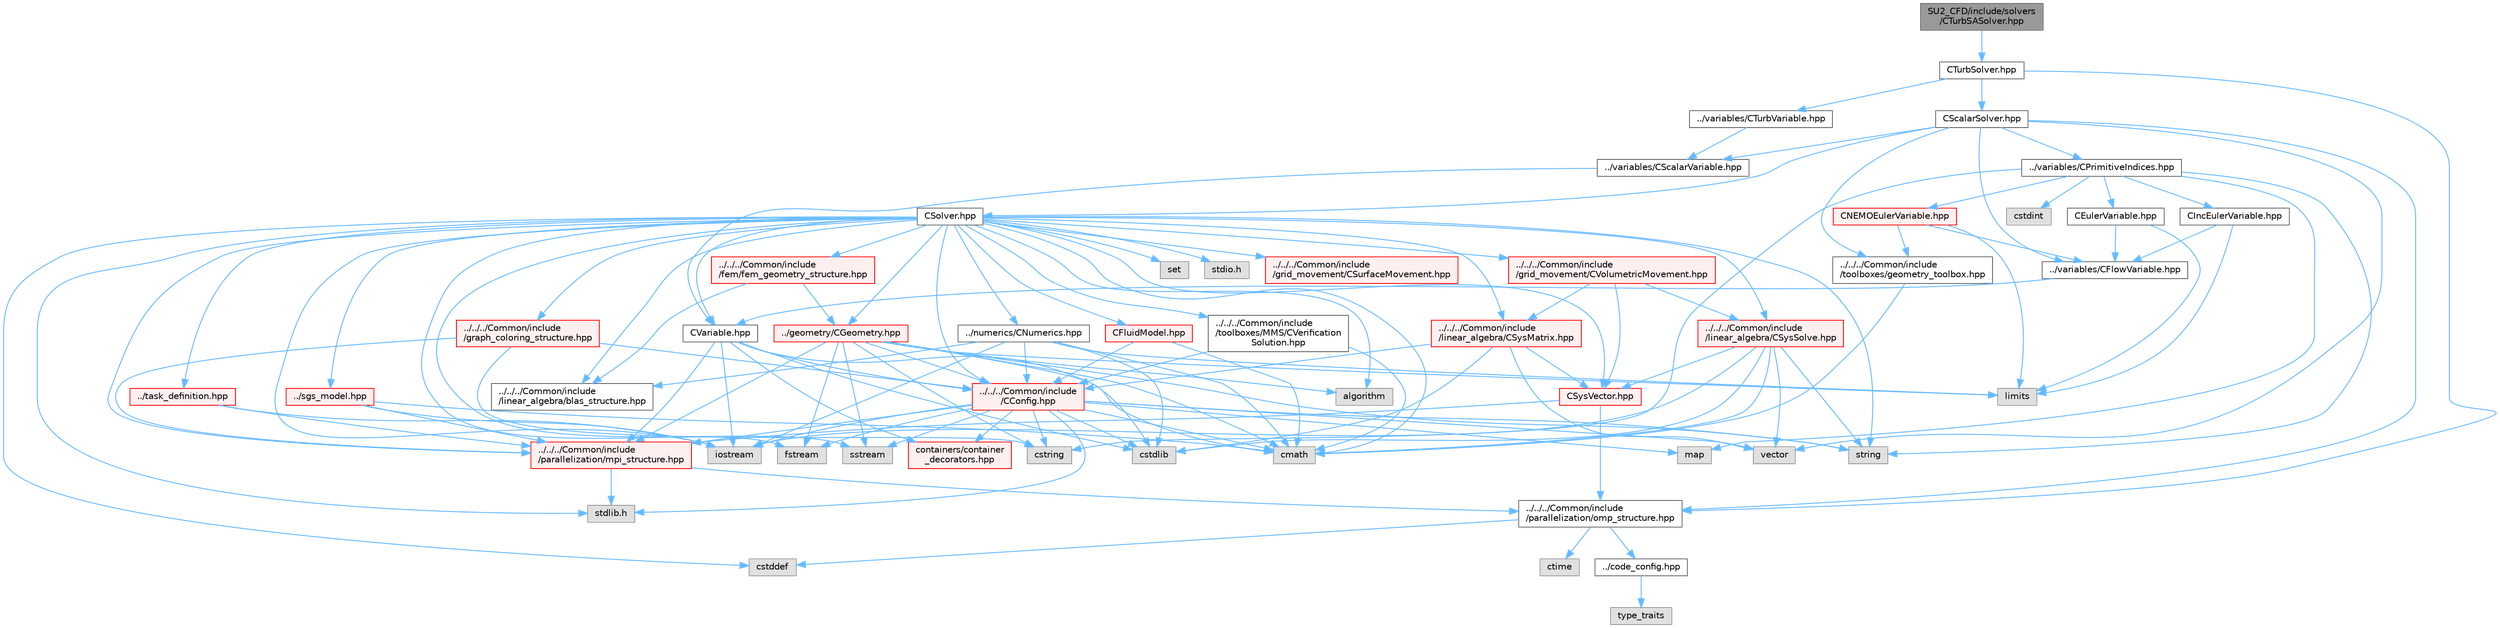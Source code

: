 digraph "SU2_CFD/include/solvers/CTurbSASolver.hpp"
{
 // LATEX_PDF_SIZE
  bgcolor="transparent";
  edge [fontname=Helvetica,fontsize=10,labelfontname=Helvetica,labelfontsize=10];
  node [fontname=Helvetica,fontsize=10,shape=box,height=0.2,width=0.4];
  Node1 [id="Node000001",label="SU2_CFD/include/solvers\l/CTurbSASolver.hpp",height=0.2,width=0.4,color="gray40", fillcolor="grey60", style="filled", fontcolor="black",tooltip="Headers of the CTurbSASolver class."];
  Node1 -> Node2 [id="edge1_Node000001_Node000002",color="steelblue1",style="solid",tooltip=" "];
  Node2 [id="Node000002",label="CTurbSolver.hpp",height=0.2,width=0.4,color="grey40", fillcolor="white", style="filled",URL="$CTurbSolver_8hpp.html",tooltip="Headers of the CTurbSolver class."];
  Node2 -> Node3 [id="edge2_Node000002_Node000003",color="steelblue1",style="solid",tooltip=" "];
  Node3 [id="Node000003",label="CScalarSolver.hpp",height=0.2,width=0.4,color="grey40", fillcolor="white", style="filled",URL="$CScalarSolver_8hpp.html",tooltip="Headers of the CScalarSolver class."];
  Node3 -> Node4 [id="edge3_Node000003_Node000004",color="steelblue1",style="solid",tooltip=" "];
  Node4 [id="Node000004",label="vector",height=0.2,width=0.4,color="grey60", fillcolor="#E0E0E0", style="filled",tooltip=" "];
  Node3 -> Node5 [id="edge4_Node000003_Node000005",color="steelblue1",style="solid",tooltip=" "];
  Node5 [id="Node000005",label="../../../Common/include\l/parallelization/omp_structure.hpp",height=0.2,width=0.4,color="grey40", fillcolor="white", style="filled",URL="$omp__structure_8hpp.html",tooltip="OpenMP interface header, provides compatibility functions if the code is built without OpenMP support..."];
  Node5 -> Node6 [id="edge5_Node000005_Node000006",color="steelblue1",style="solid",tooltip=" "];
  Node6 [id="Node000006",label="cstddef",height=0.2,width=0.4,color="grey60", fillcolor="#E0E0E0", style="filled",tooltip=" "];
  Node5 -> Node7 [id="edge6_Node000005_Node000007",color="steelblue1",style="solid",tooltip=" "];
  Node7 [id="Node000007",label="../code_config.hpp",height=0.2,width=0.4,color="grey40", fillcolor="white", style="filled",URL="$code__config_8hpp.html",tooltip="Header file for collecting common macros, definitions and type configurations."];
  Node7 -> Node8 [id="edge7_Node000007_Node000008",color="steelblue1",style="solid",tooltip=" "];
  Node8 [id="Node000008",label="type_traits",height=0.2,width=0.4,color="grey60", fillcolor="#E0E0E0", style="filled",tooltip=" "];
  Node5 -> Node9 [id="edge8_Node000005_Node000009",color="steelblue1",style="solid",tooltip=" "];
  Node9 [id="Node000009",label="ctime",height=0.2,width=0.4,color="grey60", fillcolor="#E0E0E0", style="filled",tooltip=" "];
  Node3 -> Node10 [id="edge9_Node000003_Node000010",color="steelblue1",style="solid",tooltip=" "];
  Node10 [id="Node000010",label="../../../Common/include\l/toolboxes/geometry_toolbox.hpp",height=0.2,width=0.4,color="grey40", fillcolor="white", style="filled",URL="$geometry__toolbox_8hpp.html",tooltip="Collection of common lightweight geometry-oriented methods."];
  Node10 -> Node11 [id="edge10_Node000010_Node000011",color="steelblue1",style="solid",tooltip=" "];
  Node11 [id="Node000011",label="cmath",height=0.2,width=0.4,color="grey60", fillcolor="#E0E0E0", style="filled",tooltip=" "];
  Node3 -> Node12 [id="edge11_Node000003_Node000012",color="steelblue1",style="solid",tooltip=" "];
  Node12 [id="Node000012",label="../variables/CScalarVariable.hpp",height=0.2,width=0.4,color="grey40", fillcolor="white", style="filled",URL="$CScalarVariable_8hpp.html",tooltip="Base class for defining the shared variables of scalar solvers."];
  Node12 -> Node13 [id="edge12_Node000012_Node000013",color="steelblue1",style="solid",tooltip=" "];
  Node13 [id="Node000013",label="CVariable.hpp",height=0.2,width=0.4,color="grey40", fillcolor="white", style="filled",URL="$CVariable_8hpp.html",tooltip="Declaration and inlines of the parent class for defining problem variables, function definitions in f..."];
  Node13 -> Node14 [id="edge13_Node000013_Node000014",color="steelblue1",style="solid",tooltip=" "];
  Node14 [id="Node000014",label="../../../Common/include\l/parallelization/mpi_structure.hpp",height=0.2,width=0.4,color="red", fillcolor="#FFF0F0", style="filled",URL="$mpi__structure_8hpp.html",tooltip="Headers of the mpi interface for generalized datatypes. The subroutines and functions are in the mpi_..."];
  Node14 -> Node15 [id="edge14_Node000014_Node000015",color="steelblue1",style="solid",tooltip=" "];
  Node15 [id="Node000015",label="stdlib.h",height=0.2,width=0.4,color="grey60", fillcolor="#E0E0E0", style="filled",tooltip=" "];
  Node14 -> Node5 [id="edge15_Node000014_Node000005",color="steelblue1",style="solid",tooltip=" "];
  Node13 -> Node11 [id="edge16_Node000013_Node000011",color="steelblue1",style="solid",tooltip=" "];
  Node13 -> Node17 [id="edge17_Node000013_Node000017",color="steelblue1",style="solid",tooltip=" "];
  Node17 [id="Node000017",label="iostream",height=0.2,width=0.4,color="grey60", fillcolor="#E0E0E0", style="filled",tooltip=" "];
  Node13 -> Node22 [id="edge18_Node000013_Node000022",color="steelblue1",style="solid",tooltip=" "];
  Node22 [id="Node000022",label="cstdlib",height=0.2,width=0.4,color="grey60", fillcolor="#E0E0E0", style="filled",tooltip=" "];
  Node13 -> Node23 [id="edge19_Node000013_Node000023",color="steelblue1",style="solid",tooltip=" "];
  Node23 [id="Node000023",label="../../../Common/include\l/CConfig.hpp",height=0.2,width=0.4,color="red", fillcolor="#FFF0F0", style="filled",URL="$CConfig_8hpp.html",tooltip="All the information about the definition of the physical problem. The subroutines and functions are i..."];
  Node23 -> Node14 [id="edge20_Node000023_Node000014",color="steelblue1",style="solid",tooltip=" "];
  Node23 -> Node17 [id="edge21_Node000023_Node000017",color="steelblue1",style="solid",tooltip=" "];
  Node23 -> Node22 [id="edge22_Node000023_Node000022",color="steelblue1",style="solid",tooltip=" "];
  Node23 -> Node24 [id="edge23_Node000023_Node000024",color="steelblue1",style="solid",tooltip=" "];
  Node24 [id="Node000024",label="fstream",height=0.2,width=0.4,color="grey60", fillcolor="#E0E0E0", style="filled",tooltip=" "];
  Node23 -> Node25 [id="edge24_Node000023_Node000025",color="steelblue1",style="solid",tooltip=" "];
  Node25 [id="Node000025",label="sstream",height=0.2,width=0.4,color="grey60", fillcolor="#E0E0E0", style="filled",tooltip=" "];
  Node23 -> Node26 [id="edge25_Node000023_Node000026",color="steelblue1",style="solid",tooltip=" "];
  Node26 [id="Node000026",label="string",height=0.2,width=0.4,color="grey60", fillcolor="#E0E0E0", style="filled",tooltip=" "];
  Node23 -> Node27 [id="edge26_Node000023_Node000027",color="steelblue1",style="solid",tooltip=" "];
  Node27 [id="Node000027",label="cstring",height=0.2,width=0.4,color="grey60", fillcolor="#E0E0E0", style="filled",tooltip=" "];
  Node23 -> Node4 [id="edge27_Node000023_Node000004",color="steelblue1",style="solid",tooltip=" "];
  Node23 -> Node15 [id="edge28_Node000023_Node000015",color="steelblue1",style="solid",tooltip=" "];
  Node23 -> Node11 [id="edge29_Node000023_Node000011",color="steelblue1",style="solid",tooltip=" "];
  Node23 -> Node29 [id="edge30_Node000023_Node000029",color="steelblue1",style="solid",tooltip=" "];
  Node29 [id="Node000029",label="map",height=0.2,width=0.4,color="grey60", fillcolor="#E0E0E0", style="filled",tooltip=" "];
  Node23 -> Node34 [id="edge31_Node000023_Node000034",color="steelblue1",style="solid",tooltip=" "];
  Node34 [id="Node000034",label="containers/container\l_decorators.hpp",height=0.2,width=0.4,color="red", fillcolor="#FFF0F0", style="filled",URL="$container__decorators_8hpp.html",tooltip="Collection of small classes that decorate C2DContainer to augment its functionality,..."];
  Node13 -> Node34 [id="edge32_Node000013_Node000034",color="steelblue1",style="solid",tooltip=" "];
  Node3 -> Node44 [id="edge33_Node000003_Node000044",color="steelblue1",style="solid",tooltip=" "];
  Node44 [id="Node000044",label="../variables/CFlowVariable.hpp",height=0.2,width=0.4,color="grey40", fillcolor="white", style="filled",URL="$CFlowVariable_8hpp.html",tooltip="Class for defining the common variables of flow solvers."];
  Node44 -> Node13 [id="edge34_Node000044_Node000013",color="steelblue1",style="solid",tooltip=" "];
  Node3 -> Node45 [id="edge35_Node000003_Node000045",color="steelblue1",style="solid",tooltip=" "];
  Node45 [id="Node000045",label="../variables/CPrimitiveIndices.hpp",height=0.2,width=0.4,color="grey40", fillcolor="white", style="filled",URL="$CPrimitiveIndices_8hpp.html",tooltip="Abstract representation of flow primitive variable indices that tries to be efficient."];
  Node45 -> Node39 [id="edge36_Node000045_Node000039",color="steelblue1",style="solid",tooltip=" "];
  Node39 [id="Node000039",label="cstdint",height=0.2,width=0.4,color="grey60", fillcolor="#E0E0E0", style="filled",tooltip=" "];
  Node45 -> Node27 [id="edge37_Node000045_Node000027",color="steelblue1",style="solid",tooltip=" "];
  Node45 -> Node29 [id="edge38_Node000045_Node000029",color="steelblue1",style="solid",tooltip=" "];
  Node45 -> Node26 [id="edge39_Node000045_Node000026",color="steelblue1",style="solid",tooltip=" "];
  Node45 -> Node46 [id="edge40_Node000045_Node000046",color="steelblue1",style="solid",tooltip=" "];
  Node46 [id="Node000046",label="CEulerVariable.hpp",height=0.2,width=0.4,color="grey40", fillcolor="white", style="filled",URL="$CEulerVariable_8hpp.html",tooltip="Class for defining the variables of the compressible Euler solver."];
  Node46 -> Node47 [id="edge41_Node000046_Node000047",color="steelblue1",style="solid",tooltip=" "];
  Node47 [id="Node000047",label="limits",height=0.2,width=0.4,color="grey60", fillcolor="#E0E0E0", style="filled",tooltip=" "];
  Node46 -> Node44 [id="edge42_Node000046_Node000044",color="steelblue1",style="solid",tooltip=" "];
  Node45 -> Node48 [id="edge43_Node000045_Node000048",color="steelblue1",style="solid",tooltip=" "];
  Node48 [id="Node000048",label="CIncEulerVariable.hpp",height=0.2,width=0.4,color="grey40", fillcolor="white", style="filled",URL="$CIncEulerVariable_8hpp.html",tooltip="Class for defining the variables of the incompressible Euler solver."];
  Node48 -> Node47 [id="edge44_Node000048_Node000047",color="steelblue1",style="solid",tooltip=" "];
  Node48 -> Node44 [id="edge45_Node000048_Node000044",color="steelblue1",style="solid",tooltip=" "];
  Node45 -> Node49 [id="edge46_Node000045_Node000049",color="steelblue1",style="solid",tooltip=" "];
  Node49 [id="Node000049",label="CNEMOEulerVariable.hpp",height=0.2,width=0.4,color="red", fillcolor="#FFF0F0", style="filled",URL="$CNEMOEulerVariable_8hpp.html",tooltip="Class for defining the variables of the compressible NEMO Euler solver."];
  Node49 -> Node47 [id="edge47_Node000049_Node000047",color="steelblue1",style="solid",tooltip=" "];
  Node49 -> Node44 [id="edge48_Node000049_Node000044",color="steelblue1",style="solid",tooltip=" "];
  Node49 -> Node10 [id="edge49_Node000049_Node000010",color="steelblue1",style="solid",tooltip=" "];
  Node3 -> Node56 [id="edge50_Node000003_Node000056",color="steelblue1",style="solid",tooltip=" "];
  Node56 [id="Node000056",label="CSolver.hpp",height=0.2,width=0.4,color="grey40", fillcolor="white", style="filled",URL="$CSolver_8hpp.html",tooltip="Headers of the CSolver class which is inherited by all of the other solvers."];
  Node56 -> Node14 [id="edge51_Node000056_Node000014",color="steelblue1",style="solid",tooltip=" "];
  Node56 -> Node11 [id="edge52_Node000056_Node000011",color="steelblue1",style="solid",tooltip=" "];
  Node56 -> Node6 [id="edge53_Node000056_Node000006",color="steelblue1",style="solid",tooltip=" "];
  Node56 -> Node26 [id="edge54_Node000056_Node000026",color="steelblue1",style="solid",tooltip=" "];
  Node56 -> Node24 [id="edge55_Node000056_Node000024",color="steelblue1",style="solid",tooltip=" "];
  Node56 -> Node25 [id="edge56_Node000056_Node000025",color="steelblue1",style="solid",tooltip=" "];
  Node56 -> Node32 [id="edge57_Node000056_Node000032",color="steelblue1",style="solid",tooltip=" "];
  Node32 [id="Node000032",label="algorithm",height=0.2,width=0.4,color="grey60", fillcolor="#E0E0E0", style="filled",tooltip=" "];
  Node56 -> Node17 [id="edge58_Node000056_Node000017",color="steelblue1",style="solid",tooltip=" "];
  Node56 -> Node57 [id="edge59_Node000056_Node000057",color="steelblue1",style="solid",tooltip=" "];
  Node57 [id="Node000057",label="set",height=0.2,width=0.4,color="grey60", fillcolor="#E0E0E0", style="filled",tooltip=" "];
  Node56 -> Node15 [id="edge60_Node000056_Node000015",color="steelblue1",style="solid",tooltip=" "];
  Node56 -> Node58 [id="edge61_Node000056_Node000058",color="steelblue1",style="solid",tooltip=" "];
  Node58 [id="Node000058",label="stdio.h",height=0.2,width=0.4,color="grey60", fillcolor="#E0E0E0", style="filled",tooltip=" "];
  Node56 -> Node51 [id="edge62_Node000056_Node000051",color="steelblue1",style="solid",tooltip=" "];
  Node51 [id="Node000051",label="CFluidModel.hpp",height=0.2,width=0.4,color="red", fillcolor="#FFF0F0", style="filled",URL="$CFluidModel_8hpp.html",tooltip="Defines the main fluid model class for thermophysical properties."];
  Node51 -> Node11 [id="edge63_Node000051_Node000011",color="steelblue1",style="solid",tooltip=" "];
  Node51 -> Node23 [id="edge64_Node000051_Node000023",color="steelblue1",style="solid",tooltip=" "];
  Node56 -> Node59 [id="edge65_Node000056_Node000059",color="steelblue1",style="solid",tooltip=" "];
  Node59 [id="Node000059",label="../task_definition.hpp",height=0.2,width=0.4,color="red", fillcolor="#FFF0F0", style="filled",URL="$task__definition_8hpp.html",tooltip="Header of the task definition class for the SU2 solvers."];
  Node59 -> Node14 [id="edge66_Node000059_Node000014",color="steelblue1",style="solid",tooltip=" "];
  Node59 -> Node17 [id="edge67_Node000059_Node000017",color="steelblue1",style="solid",tooltip=" "];
  Node56 -> Node61 [id="edge68_Node000056_Node000061",color="steelblue1",style="solid",tooltip=" "];
  Node61 [id="Node000061",label="../numerics/CNumerics.hpp",height=0.2,width=0.4,color="grey40", fillcolor="white", style="filled",URL="$CNumerics_8hpp.html",tooltip="Declaration of the base numerics class, the implementation is in the CNumerics.cpp file."];
  Node61 -> Node11 [id="edge69_Node000061_Node000011",color="steelblue1",style="solid",tooltip=" "];
  Node61 -> Node17 [id="edge70_Node000061_Node000017",color="steelblue1",style="solid",tooltip=" "];
  Node61 -> Node47 [id="edge71_Node000061_Node000047",color="steelblue1",style="solid",tooltip=" "];
  Node61 -> Node22 [id="edge72_Node000061_Node000022",color="steelblue1",style="solid",tooltip=" "];
  Node61 -> Node23 [id="edge73_Node000061_Node000023",color="steelblue1",style="solid",tooltip=" "];
  Node61 -> Node62 [id="edge74_Node000061_Node000062",color="steelblue1",style="solid",tooltip=" "];
  Node62 [id="Node000062",label="../../../Common/include\l/linear_algebra/blas_structure.hpp",height=0.2,width=0.4,color="grey40", fillcolor="white", style="filled",URL="$blas__structure_8hpp.html",tooltip="Include files and headers of the functions for matrix and vector operations, which are typically foun..."];
  Node56 -> Node63 [id="edge75_Node000056_Node000063",color="steelblue1",style="solid",tooltip=" "];
  Node63 [id="Node000063",label="../sgs_model.hpp",height=0.2,width=0.4,color="red", fillcolor="#FFF0F0", style="filled",URL="$sgs__model_8hpp.html",tooltip="Headers of the LES subgrid scale models of the SU2 solvers."];
  Node63 -> Node14 [id="edge76_Node000063_Node000014",color="steelblue1",style="solid",tooltip=" "];
  Node63 -> Node17 [id="edge77_Node000063_Node000017",color="steelblue1",style="solid",tooltip=" "];
  Node63 -> Node11 [id="edge78_Node000063_Node000011",color="steelblue1",style="solid",tooltip=" "];
  Node56 -> Node65 [id="edge79_Node000056_Node000065",color="steelblue1",style="solid",tooltip=" "];
  Node65 [id="Node000065",label="../../../Common/include\l/fem/fem_geometry_structure.hpp",height=0.2,width=0.4,color="red", fillcolor="#FFF0F0", style="filled",URL="$fem__geometry__structure_8hpp.html",tooltip="Headers of the main subroutines for creating the geometrical structure for the FEM solver...."];
  Node65 -> Node66 [id="edge80_Node000065_Node000066",color="steelblue1",style="solid",tooltip=" "];
  Node66 [id="Node000066",label="../geometry/CGeometry.hpp",height=0.2,width=0.4,color="red", fillcolor="#FFF0F0", style="filled",URL="$CGeometry_8hpp.html",tooltip="Headers of the main subroutines for creating the geometrical structure. The subroutines and functions..."];
  Node66 -> Node47 [id="edge81_Node000066_Node000047",color="steelblue1",style="solid",tooltip=" "];
  Node66 -> Node14 [id="edge82_Node000066_Node000014",color="steelblue1",style="solid",tooltip=" "];
  Node66 -> Node26 [id="edge83_Node000066_Node000026",color="steelblue1",style="solid",tooltip=" "];
  Node66 -> Node24 [id="edge84_Node000066_Node000024",color="steelblue1",style="solid",tooltip=" "];
  Node66 -> Node25 [id="edge85_Node000066_Node000025",color="steelblue1",style="solid",tooltip=" "];
  Node66 -> Node11 [id="edge86_Node000066_Node000011",color="steelblue1",style="solid",tooltip=" "];
  Node66 -> Node32 [id="edge87_Node000066_Node000032",color="steelblue1",style="solid",tooltip=" "];
  Node66 -> Node27 [id="edge88_Node000066_Node000027",color="steelblue1",style="solid",tooltip=" "];
  Node66 -> Node22 [id="edge89_Node000066_Node000022",color="steelblue1",style="solid",tooltip=" "];
  Node66 -> Node23 [id="edge90_Node000066_Node000023",color="steelblue1",style="solid",tooltip=" "];
  Node65 -> Node62 [id="edge91_Node000065_Node000062",color="steelblue1",style="solid",tooltip=" "];
  Node56 -> Node66 [id="edge92_Node000056_Node000066",color="steelblue1",style="solid",tooltip=" "];
  Node56 -> Node23 [id="edge93_Node000056_Node000023",color="steelblue1",style="solid",tooltip=" "];
  Node56 -> Node85 [id="edge94_Node000056_Node000085",color="steelblue1",style="solid",tooltip=" "];
  Node85 [id="Node000085",label="../../../Common/include\l/linear_algebra/CSysMatrix.hpp",height=0.2,width=0.4,color="red", fillcolor="#FFF0F0", style="filled",URL="$CSysMatrix_8hpp.html",tooltip="Declaration of the block-sparse matrix class. The implemtation is in CSysMatrix.cpp."];
  Node85 -> Node23 [id="edge95_Node000085_Node000023",color="steelblue1",style="solid",tooltip=" "];
  Node85 -> Node86 [id="edge96_Node000085_Node000086",color="steelblue1",style="solid",tooltip=" "];
  Node86 [id="Node000086",label="CSysVector.hpp",height=0.2,width=0.4,color="red", fillcolor="#FFF0F0", style="filled",URL="$CSysVector_8hpp.html",tooltip="Declararion and inlines of the vector class used in the solution of large, distributed,..."];
  Node86 -> Node14 [id="edge97_Node000086_Node000014",color="steelblue1",style="solid",tooltip=" "];
  Node86 -> Node5 [id="edge98_Node000086_Node000005",color="steelblue1",style="solid",tooltip=" "];
  Node85 -> Node22 [id="edge99_Node000085_Node000022",color="steelblue1",style="solid",tooltip=" "];
  Node85 -> Node4 [id="edge100_Node000085_Node000004",color="steelblue1",style="solid",tooltip=" "];
  Node56 -> Node86 [id="edge101_Node000056_Node000086",color="steelblue1",style="solid",tooltip=" "];
  Node56 -> Node89 [id="edge102_Node000056_Node000089",color="steelblue1",style="solid",tooltip=" "];
  Node89 [id="Node000089",label="../../../Common/include\l/linear_algebra/CSysSolve.hpp",height=0.2,width=0.4,color="red", fillcolor="#FFF0F0", style="filled",URL="$CSysSolve_8hpp.html",tooltip="Headers for the classes related to linear solvers (CG, FGMRES, etc) The subroutines and functions are..."];
  Node89 -> Node11 [id="edge103_Node000089_Node000011",color="steelblue1",style="solid",tooltip=" "];
  Node89 -> Node4 [id="edge104_Node000089_Node000004",color="steelblue1",style="solid",tooltip=" "];
  Node89 -> Node17 [id="edge105_Node000089_Node000017",color="steelblue1",style="solid",tooltip=" "];
  Node89 -> Node22 [id="edge106_Node000089_Node000022",color="steelblue1",style="solid",tooltip=" "];
  Node89 -> Node26 [id="edge107_Node000089_Node000026",color="steelblue1",style="solid",tooltip=" "];
  Node89 -> Node86 [id="edge108_Node000089_Node000086",color="steelblue1",style="solid",tooltip=" "];
  Node56 -> Node91 [id="edge109_Node000056_Node000091",color="steelblue1",style="solid",tooltip=" "];
  Node91 [id="Node000091",label="../../../Common/include\l/grid_movement/CSurfaceMovement.hpp",height=0.2,width=0.4,color="red", fillcolor="#FFF0F0", style="filled",URL="$CSurfaceMovement_8hpp.html",tooltip="Headers of the CSurfaceMovement class."];
  Node56 -> Node95 [id="edge110_Node000056_Node000095",color="steelblue1",style="solid",tooltip=" "];
  Node95 [id="Node000095",label="../../../Common/include\l/grid_movement/CVolumetricMovement.hpp",height=0.2,width=0.4,color="red", fillcolor="#FFF0F0", style="filled",URL="$CVolumetricMovement_8hpp.html",tooltip="Headers of the CVolumetricMovement class."];
  Node95 -> Node85 [id="edge111_Node000095_Node000085",color="steelblue1",style="solid",tooltip=" "];
  Node95 -> Node86 [id="edge112_Node000095_Node000086",color="steelblue1",style="solid",tooltip=" "];
  Node95 -> Node89 [id="edge113_Node000095_Node000089",color="steelblue1",style="solid",tooltip=" "];
  Node56 -> Node62 [id="edge114_Node000056_Node000062",color="steelblue1",style="solid",tooltip=" "];
  Node56 -> Node96 [id="edge115_Node000056_Node000096",color="steelblue1",style="solid",tooltip=" "];
  Node96 [id="Node000096",label="../../../Common/include\l/graph_coloring_structure.hpp",height=0.2,width=0.4,color="red", fillcolor="#FFF0F0", style="filled",URL="$graph__coloring__structure_8hpp.html",tooltip="Include files and headers of the functions to carry out a coloring of a given graph...."];
  Node96 -> Node14 [id="edge116_Node000096_Node000014",color="steelblue1",style="solid",tooltip=" "];
  Node96 -> Node23 [id="edge117_Node000096_Node000023",color="steelblue1",style="solid",tooltip=" "];
  Node96 -> Node27 [id="edge118_Node000096_Node000027",color="steelblue1",style="solid",tooltip=" "];
  Node56 -> Node97 [id="edge119_Node000056_Node000097",color="steelblue1",style="solid",tooltip=" "];
  Node97 [id="Node000097",label="../../../Common/include\l/toolboxes/MMS/CVerification\lSolution.hpp",height=0.2,width=0.4,color="grey40", fillcolor="white", style="filled",URL="$CVerificationSolution_8hpp.html",tooltip="Header file for the base class CVerificationSolution. The implementations are in the CVerificationSol..."];
  Node97 -> Node11 [id="edge120_Node000097_Node000011",color="steelblue1",style="solid",tooltip=" "];
  Node97 -> Node23 [id="edge121_Node000097_Node000023",color="steelblue1",style="solid",tooltip=" "];
  Node56 -> Node13 [id="edge122_Node000056_Node000013",color="steelblue1",style="solid",tooltip=" "];
  Node2 -> Node98 [id="edge123_Node000002_Node000098",color="steelblue1",style="solid",tooltip=" "];
  Node98 [id="Node000098",label="../variables/CTurbVariable.hpp",height=0.2,width=0.4,color="grey40", fillcolor="white", style="filled",URL="$CTurbVariable_8hpp.html",tooltip="Base class for defining the variables of the turbulence model."];
  Node98 -> Node12 [id="edge124_Node000098_Node000012",color="steelblue1",style="solid",tooltip=" "];
  Node2 -> Node5 [id="edge125_Node000002_Node000005",color="steelblue1",style="solid",tooltip=" "];
}
